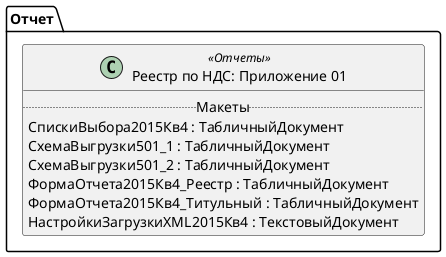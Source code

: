 ﻿@startuml РегламентированныйОтчетРеестрНДСПриложение1
'!include templates.wsd
'..\include templates.wsd
class Отчет.РегламентированныйОтчетРеестрНДСПриложение1 as "Реестр по НДС: Приложение 01" <<Отчеты>>
{
..Макеты..
СпискиВыбора2015Кв4 : ТабличныйДокумент
СхемаВыгрузки501_1 : ТабличныйДокумент
СхемаВыгрузки501_2 : ТабличныйДокумент
ФормаОтчета2015Кв4_Реестр : ТабличныйДокумент
ФормаОтчета2015Кв4_Титульный : ТабличныйДокумент
НастройкиЗагрузкиXML2015Кв4 : ТекстовыйДокумент
}
@enduml

